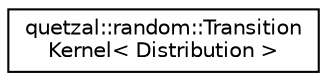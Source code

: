 digraph "Graphical Class Hierarchy"
{
 // LATEX_PDF_SIZE
  edge [fontname="Helvetica",fontsize="10",labelfontname="Helvetica",labelfontsize="10"];
  node [fontname="Helvetica",fontsize="10",shape=record];
  rankdir="LR";
  Node0 [label="quetzal::random::Transition\lKernel\< Distribution \>",height=0.2,width=0.4,color="black", fillcolor="white", style="filled",URL="$classquetzal_1_1random_1_1_transition_kernel_3_01_distribution_01_4.html",tooltip="Discrete markovian transition kernel for sampling the next state knowing the present state ."];
}
